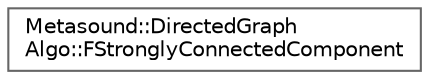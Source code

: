 digraph "Graphical Class Hierarchy"
{
 // INTERACTIVE_SVG=YES
 // LATEX_PDF_SIZE
  bgcolor="transparent";
  edge [fontname=Helvetica,fontsize=10,labelfontname=Helvetica,labelfontsize=10];
  node [fontname=Helvetica,fontsize=10,shape=box,height=0.2,width=0.4];
  rankdir="LR";
  Node0 [id="Node000000",label="Metasound::DirectedGraph\lAlgo::FStronglyConnectedComponent",height=0.2,width=0.4,color="grey40", fillcolor="white", style="filled",URL="$d6/dc4/structMetasound_1_1DirectedGraphAlgo_1_1FStronglyConnectedComponent.html",tooltip="A strongly connected component containing Metasound INodes and FDataEdges."];
}
